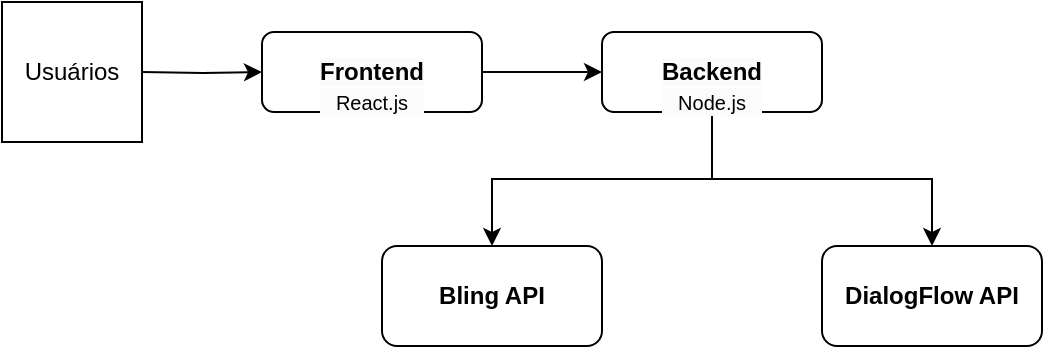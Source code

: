 <mxfile version="24.0.2" type="github" pages="2">
  <diagram id="C5RBs43oDa-KdzZeNtuy" name="Page-1">
    <mxGraphModel dx="1843" dy="746" grid="1" gridSize="11" guides="1" tooltips="1" connect="1" arrows="1" fold="1" page="1" pageScale="1" pageWidth="4681" pageHeight="3300" math="0" shadow="0">
      <root>
        <mxCell id="WIyWlLk6GJQsqaUBKTNV-0" />
        <mxCell id="WIyWlLk6GJQsqaUBKTNV-1" parent="WIyWlLk6GJQsqaUBKTNV-0" />
        <mxCell id="zxKXotJa2cezGgp43H6s-18" value="" style="edgeStyle=orthogonalEdgeStyle;rounded=0;orthogonalLoop=1;jettySize=auto;html=1;labelBackgroundColor=none;fontColor=default;" edge="1" parent="WIyWlLk6GJQsqaUBKTNV-1" target="zxKXotJa2cezGgp43H6s-23">
          <mxGeometry relative="1" as="geometry">
            <mxPoint x="280" y="100" as="sourcePoint" />
          </mxGeometry>
        </mxCell>
        <mxCell id="zxKXotJa2cezGgp43H6s-19" style="edgeStyle=orthogonalEdgeStyle;rounded=0;orthogonalLoop=1;jettySize=auto;html=1;entryX=0.5;entryY=0;entryDx=0;entryDy=0;labelBackgroundColor=none;fontColor=default;" edge="1" parent="WIyWlLk6GJQsqaUBKTNV-1" source="zxKXotJa2cezGgp43H6s-21" target="zxKXotJa2cezGgp43H6s-25">
          <mxGeometry relative="1" as="geometry" />
        </mxCell>
        <mxCell id="zxKXotJa2cezGgp43H6s-20" value="" style="edgeStyle=orthogonalEdgeStyle;rounded=0;orthogonalLoop=1;jettySize=auto;html=1;labelBackgroundColor=none;fontColor=default;" edge="1" parent="WIyWlLk6GJQsqaUBKTNV-1" source="zxKXotJa2cezGgp43H6s-21" target="zxKXotJa2cezGgp43H6s-26">
          <mxGeometry relative="1" as="geometry" />
        </mxCell>
        <mxCell id="zxKXotJa2cezGgp43H6s-21" value="&lt;br&gt;&lt;b style=&quot;color: rgb(0, 0, 0); font-family: Helvetica; font-size: 12px; font-style: normal; font-variant-ligatures: normal; font-variant-caps: normal; letter-spacing: normal; orphans: 2; text-align: center; text-indent: 0px; text-transform: none; widows: 2; word-spacing: 0px; -webkit-text-stroke-width: 0px; white-space: normal; background-color: rgb(251, 251, 251); text-decoration-thickness: initial; text-decoration-style: initial; text-decoration-color: initial;&quot;&gt;Backend&lt;/b&gt;&lt;div style=&quot;color: rgb(0, 0, 0); font-family: Helvetica; font-size: 12px; font-style: normal; font-variant-ligatures: normal; font-variant-caps: normal; font-weight: 400; letter-spacing: normal; orphans: 2; text-align: center; text-indent: 0px; text-transform: none; widows: 2; word-spacing: 0px; -webkit-text-stroke-width: 0px; white-space: normal; background-color: rgb(251, 251, 251); text-decoration-thickness: initial; text-decoration-style: initial; text-decoration-color: initial;&quot;&gt;&lt;font style=&quot;font-size: 10px;&quot;&gt;Node.js&lt;/font&gt;&lt;/div&gt;" style="rounded=1;whiteSpace=wrap;html=1;labelBackgroundColor=none;" vertex="1" parent="WIyWlLk6GJQsqaUBKTNV-1">
          <mxGeometry x="510" y="80" width="110" height="40" as="geometry" />
        </mxCell>
        <mxCell id="zxKXotJa2cezGgp43H6s-22" value="" style="edgeStyle=orthogonalEdgeStyle;rounded=0;orthogonalLoop=1;jettySize=auto;html=1;labelBackgroundColor=none;fontColor=default;" edge="1" parent="WIyWlLk6GJQsqaUBKTNV-1" source="zxKXotJa2cezGgp43H6s-23" target="zxKXotJa2cezGgp43H6s-21">
          <mxGeometry relative="1" as="geometry" />
        </mxCell>
        <mxCell id="zxKXotJa2cezGgp43H6s-23" value="&lt;br&gt;&lt;b style=&quot;color: rgb(0, 0, 0); font-family: Helvetica; font-size: 12px; font-style: normal; font-variant-ligatures: normal; font-variant-caps: normal; letter-spacing: normal; orphans: 2; text-align: center; text-indent: 0px; text-transform: none; widows: 2; word-spacing: 0px; -webkit-text-stroke-width: 0px; white-space: normal; background-color: rgb(251, 251, 251); text-decoration-thickness: initial; text-decoration-style: initial; text-decoration-color: initial;&quot;&gt;Frontend&lt;/b&gt;&lt;div style=&quot;color: rgb(0, 0, 0); font-family: Helvetica; font-size: 12px; font-style: normal; font-variant-ligatures: normal; font-variant-caps: normal; font-weight: 400; letter-spacing: normal; orphans: 2; text-align: center; text-indent: 0px; text-transform: none; widows: 2; word-spacing: 0px; -webkit-text-stroke-width: 0px; white-space: normal; background-color: rgb(251, 251, 251); text-decoration-thickness: initial; text-decoration-style: initial; text-decoration-color: initial;&quot;&gt;&lt;font style=&quot;font-size: 10px;&quot;&gt;React.js&lt;/font&gt;&lt;/div&gt;" style="rounded=1;whiteSpace=wrap;html=1;labelBackgroundColor=none;" vertex="1" parent="WIyWlLk6GJQsqaUBKTNV-1">
          <mxGeometry x="340" y="80" width="110" height="40" as="geometry" />
        </mxCell>
        <mxCell id="zxKXotJa2cezGgp43H6s-24" value="Usuários" style="whiteSpace=wrap;html=1;aspect=fixed;labelBackgroundColor=none;" vertex="1" parent="WIyWlLk6GJQsqaUBKTNV-1">
          <mxGeometry x="210" y="65" width="70" height="70" as="geometry" />
        </mxCell>
        <mxCell id="zxKXotJa2cezGgp43H6s-25" value="&lt;b&gt;Bling API&lt;/b&gt;" style="rounded=1;whiteSpace=wrap;html=1;labelBackgroundColor=none;" vertex="1" parent="WIyWlLk6GJQsqaUBKTNV-1">
          <mxGeometry x="400" y="187" width="110" height="50" as="geometry" />
        </mxCell>
        <mxCell id="zxKXotJa2cezGgp43H6s-26" value="&lt;b&gt;DialogFlow API&lt;/b&gt;" style="rounded=1;whiteSpace=wrap;html=1;labelBackgroundColor=none;" vertex="1" parent="WIyWlLk6GJQsqaUBKTNV-1">
          <mxGeometry x="620" y="187" width="110" height="50" as="geometry" />
        </mxCell>
      </root>
    </mxGraphModel>
  </diagram>
  <diagram id="Te9EpzfYlW26Mnd5nGtI" name="Página-2">
    <mxGraphModel dx="5160" dy="2088" grid="1" gridSize="11" guides="1" tooltips="1" connect="1" arrows="1" fold="1" page="1" pageScale="1" pageWidth="4681" pageHeight="3300" math="0" shadow="0">
      <root>
        <mxCell id="0" />
        <mxCell id="1" parent="0" />
        <mxCell id="GlAyBAvCnHZtWRR_CaZz-1" value="" style="edgeStyle=orthogonalEdgeStyle;rounded=0;orthogonalLoop=1;jettySize=auto;html=1;labelBackgroundColor=none;fontColor=default;" edge="1" parent="1" target="GlAyBAvCnHZtWRR_CaZz-6">
          <mxGeometry relative="1" as="geometry">
            <mxPoint x="280" y="100" as="sourcePoint" />
          </mxGeometry>
        </mxCell>
        <mxCell id="GlAyBAvCnHZtWRR_CaZz-2" style="edgeStyle=orthogonalEdgeStyle;rounded=0;orthogonalLoop=1;jettySize=auto;html=1;entryX=0.5;entryY=0;entryDx=0;entryDy=0;labelBackgroundColor=none;fontColor=default;" edge="1" parent="1" source="GlAyBAvCnHZtWRR_CaZz-4" target="GlAyBAvCnHZtWRR_CaZz-8">
          <mxGeometry relative="1" as="geometry" />
        </mxCell>
        <mxCell id="GlAyBAvCnHZtWRR_CaZz-3" value="" style="edgeStyle=orthogonalEdgeStyle;rounded=0;orthogonalLoop=1;jettySize=auto;html=1;labelBackgroundColor=none;fontColor=default;" edge="1" parent="1" source="GlAyBAvCnHZtWRR_CaZz-4" target="GlAyBAvCnHZtWRR_CaZz-9">
          <mxGeometry relative="1" as="geometry" />
        </mxCell>
        <mxCell id="GlAyBAvCnHZtWRR_CaZz-4" value="&lt;br&gt;&lt;b style=&quot;color: rgb(0, 0, 0); font-family: Helvetica; font-size: 12px; font-style: normal; font-variant-ligatures: normal; font-variant-caps: normal; letter-spacing: normal; orphans: 2; text-align: center; text-indent: 0px; text-transform: none; widows: 2; word-spacing: 0px; -webkit-text-stroke-width: 0px; white-space: normal; background-color: rgb(251, 251, 251); text-decoration-thickness: initial; text-decoration-style: initial; text-decoration-color: initial;&quot;&gt;Backend&lt;/b&gt;&lt;div style=&quot;color: rgb(0, 0, 0); font-family: Helvetica; font-size: 12px; font-style: normal; font-variant-ligatures: normal; font-variant-caps: normal; font-weight: 400; letter-spacing: normal; orphans: 2; text-align: center; text-indent: 0px; text-transform: none; widows: 2; word-spacing: 0px; -webkit-text-stroke-width: 0px; white-space: normal; background-color: rgb(251, 251, 251); text-decoration-thickness: initial; text-decoration-style: initial; text-decoration-color: initial;&quot;&gt;&lt;font style=&quot;font-size: 10px;&quot;&gt;Node.js&lt;/font&gt;&lt;/div&gt;" style="rounded=1;whiteSpace=wrap;html=1;labelBackgroundColor=none;" vertex="1" parent="1">
          <mxGeometry x="510" y="80" width="110" height="40" as="geometry" />
        </mxCell>
        <mxCell id="GlAyBAvCnHZtWRR_CaZz-5" value="" style="edgeStyle=orthogonalEdgeStyle;rounded=0;orthogonalLoop=1;jettySize=auto;html=1;labelBackgroundColor=none;fontColor=default;" edge="1" parent="1" source="GlAyBAvCnHZtWRR_CaZz-6" target="GlAyBAvCnHZtWRR_CaZz-4">
          <mxGeometry relative="1" as="geometry" />
        </mxCell>
        <mxCell id="GlAyBAvCnHZtWRR_CaZz-6" value="&lt;br&gt;&lt;b style=&quot;color: rgb(0, 0, 0); font-family: Helvetica; font-size: 12px; font-style: normal; font-variant-ligatures: normal; font-variant-caps: normal; letter-spacing: normal; orphans: 2; text-align: center; text-indent: 0px; text-transform: none; widows: 2; word-spacing: 0px; -webkit-text-stroke-width: 0px; white-space: normal; background-color: rgb(251, 251, 251); text-decoration-thickness: initial; text-decoration-style: initial; text-decoration-color: initial;&quot;&gt;Frontend&lt;/b&gt;&lt;div style=&quot;color: rgb(0, 0, 0); font-family: Helvetica; font-size: 12px; font-style: normal; font-variant-ligatures: normal; font-variant-caps: normal; font-weight: 400; letter-spacing: normal; orphans: 2; text-align: center; text-indent: 0px; text-transform: none; widows: 2; word-spacing: 0px; -webkit-text-stroke-width: 0px; white-space: normal; background-color: rgb(251, 251, 251); text-decoration-thickness: initial; text-decoration-style: initial; text-decoration-color: initial;&quot;&gt;&lt;font style=&quot;font-size: 10px;&quot;&gt;React.js&lt;/font&gt;&lt;/div&gt;" style="rounded=1;whiteSpace=wrap;html=1;labelBackgroundColor=none;" vertex="1" parent="1">
          <mxGeometry x="340" y="80" width="110" height="40" as="geometry" />
        </mxCell>
        <mxCell id="GlAyBAvCnHZtWRR_CaZz-7" value="Usuários" style="whiteSpace=wrap;html=1;aspect=fixed;labelBackgroundColor=none;" vertex="1" parent="1">
          <mxGeometry x="210" y="65" width="70" height="70" as="geometry" />
        </mxCell>
        <mxCell id="GlAyBAvCnHZtWRR_CaZz-8" value="&lt;b&gt;Bling API&lt;/b&gt;" style="rounded=1;whiteSpace=wrap;html=1;labelBackgroundColor=none;" vertex="1" parent="1">
          <mxGeometry x="400" y="187" width="110" height="50" as="geometry" />
        </mxCell>
        <mxCell id="GlAyBAvCnHZtWRR_CaZz-9" value="&lt;b&gt;DialogFlow API&lt;/b&gt;" style="rounded=1;whiteSpace=wrap;html=1;labelBackgroundColor=none;" vertex="1" parent="1">
          <mxGeometry x="620" y="187" width="110" height="50" as="geometry" />
        </mxCell>
      </root>
    </mxGraphModel>
  </diagram>
</mxfile>
